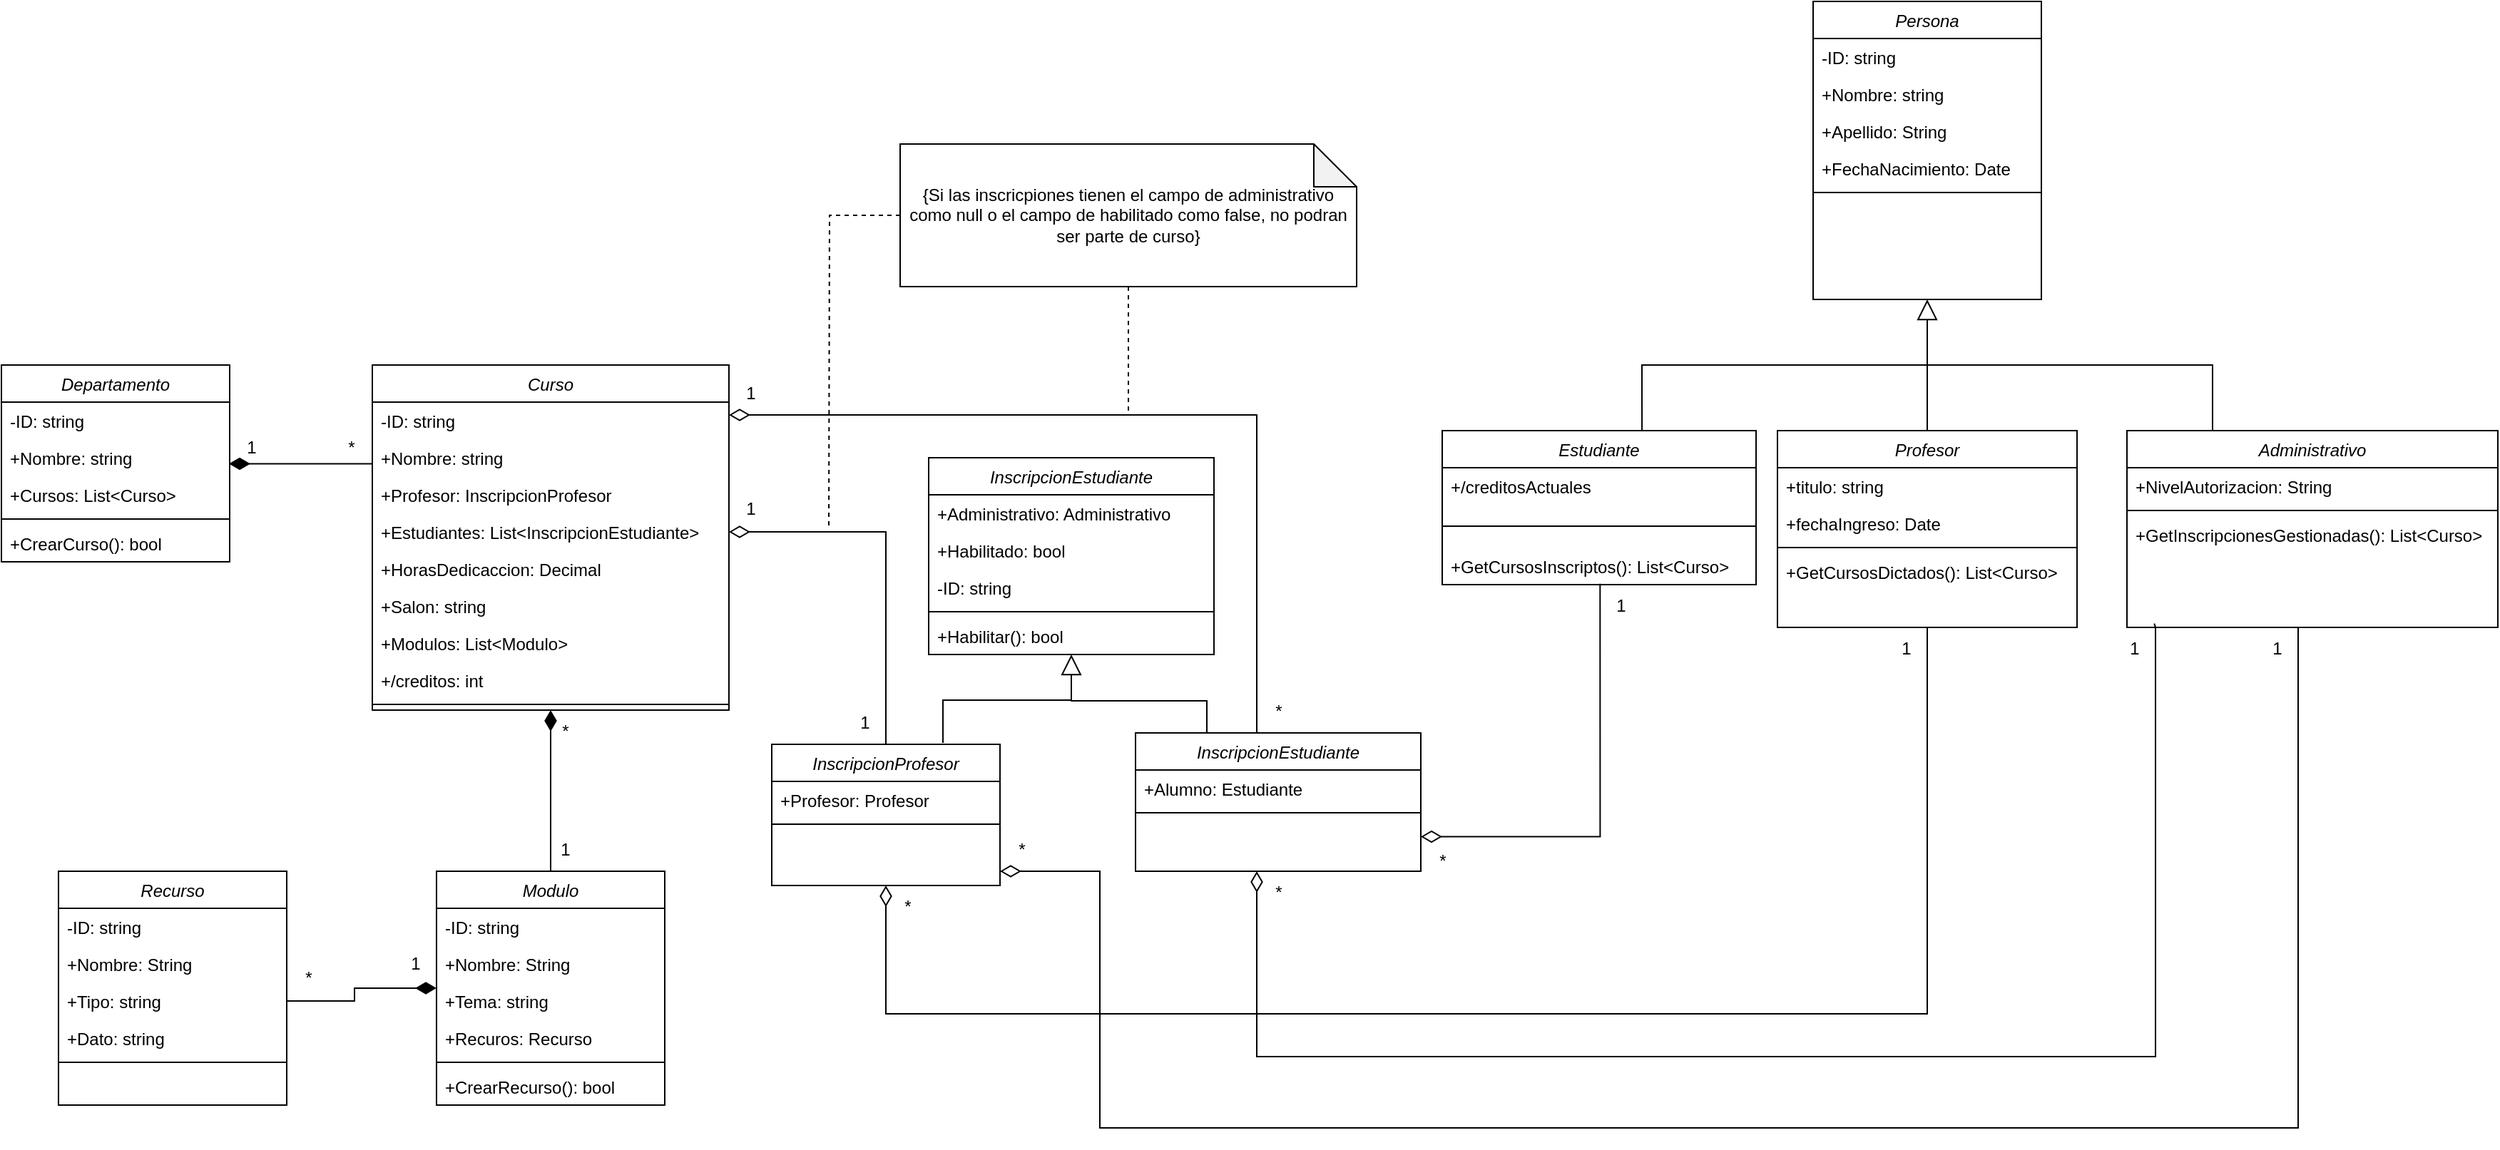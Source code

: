 <mxfile version="21.3.5" type="device">
  <diagram id="C5RBs43oDa-KdzZeNtuy" name="Page-1">
    <mxGraphModel dx="1257" dy="700" grid="1" gridSize="10" guides="1" tooltips="1" connect="1" arrows="1" fold="1" page="1" pageScale="1" pageWidth="827" pageHeight="1169" math="0" shadow="0">
      <root>
        <mxCell id="WIyWlLk6GJQsqaUBKTNV-0" />
        <mxCell id="WIyWlLk6GJQsqaUBKTNV-1" parent="WIyWlLk6GJQsqaUBKTNV-0" />
        <mxCell id="zkfFHV4jXpPFQw0GAbJ--0" value="Departamento" style="swimlane;fontStyle=2;align=center;verticalAlign=top;childLayout=stackLayout;horizontal=1;startSize=26;horizontalStack=0;resizeParent=1;resizeLast=0;collapsible=1;marginBottom=0;rounded=0;shadow=0;strokeWidth=1;" parent="WIyWlLk6GJQsqaUBKTNV-1" vertex="1">
          <mxGeometry x="670" y="585" width="160" height="138" as="geometry">
            <mxRectangle x="230" y="140" width="160" height="26" as="alternateBounds" />
          </mxGeometry>
        </mxCell>
        <mxCell id="ZTp6aibmvAJXh9afjfId-134" value="-ID: string" style="text;align=left;verticalAlign=top;spacingLeft=4;spacingRight=4;overflow=hidden;rotatable=0;points=[[0,0.5],[1,0.5]];portConstraint=eastwest;" vertex="1" parent="zkfFHV4jXpPFQw0GAbJ--0">
          <mxGeometry y="26" width="160" height="26" as="geometry" />
        </mxCell>
        <mxCell id="zkfFHV4jXpPFQw0GAbJ--1" value="+Nombre: string" style="text;align=left;verticalAlign=top;spacingLeft=4;spacingRight=4;overflow=hidden;rotatable=0;points=[[0,0.5],[1,0.5]];portConstraint=eastwest;" parent="zkfFHV4jXpPFQw0GAbJ--0" vertex="1">
          <mxGeometry y="52" width="160" height="26" as="geometry" />
        </mxCell>
        <mxCell id="ZTp6aibmvAJXh9afjfId-120" value="+Cursos: List&lt;Curso&gt;" style="text;align=left;verticalAlign=top;spacingLeft=4;spacingRight=4;overflow=hidden;rotatable=0;points=[[0,0.5],[1,0.5]];portConstraint=eastwest;" vertex="1" parent="zkfFHV4jXpPFQw0GAbJ--0">
          <mxGeometry y="78" width="160" height="26" as="geometry" />
        </mxCell>
        <mxCell id="zkfFHV4jXpPFQw0GAbJ--4" value="" style="line;html=1;strokeWidth=1;align=left;verticalAlign=middle;spacingTop=-1;spacingLeft=3;spacingRight=3;rotatable=0;labelPosition=right;points=[];portConstraint=eastwest;" parent="zkfFHV4jXpPFQw0GAbJ--0" vertex="1">
          <mxGeometry y="104" width="160" height="8" as="geometry" />
        </mxCell>
        <mxCell id="ZTp6aibmvAJXh9afjfId-176" value="+CrearCurso(): bool" style="text;align=left;verticalAlign=top;spacingLeft=4;spacingRight=4;overflow=hidden;rotatable=0;points=[[0,0.5],[1,0.5]];portConstraint=eastwest;" vertex="1" parent="zkfFHV4jXpPFQw0GAbJ--0">
          <mxGeometry y="112" width="160" height="26" as="geometry" />
        </mxCell>
        <mxCell id="ZTp6aibmvAJXh9afjfId-42" style="edgeStyle=orthogonalEdgeStyle;rounded=0;orthogonalLoop=1;jettySize=auto;html=1;entryX=0.997;entryY=0.663;entryDx=0;entryDy=0;entryPerimeter=0;endArrow=diamondThin;endFill=1;endSize=12;" edge="1" parent="WIyWlLk6GJQsqaUBKTNV-1" source="ZTp6aibmvAJXh9afjfId-0">
          <mxGeometry relative="1" as="geometry">
            <mxPoint x="829.52" y="654.238" as="targetPoint" />
            <Array as="points">
              <mxPoint x="940" y="654" />
              <mxPoint x="940" y="654" />
            </Array>
          </mxGeometry>
        </mxCell>
        <mxCell id="ZTp6aibmvAJXh9afjfId-0" value="Curso" style="swimlane;fontStyle=2;align=center;verticalAlign=top;childLayout=stackLayout;horizontal=1;startSize=26;horizontalStack=0;resizeParent=1;resizeLast=0;collapsible=1;marginBottom=0;rounded=0;shadow=0;strokeWidth=1;" vertex="1" parent="WIyWlLk6GJQsqaUBKTNV-1">
          <mxGeometry x="930" y="585" width="250" height="242" as="geometry">
            <mxRectangle x="230" y="140" width="160" height="26" as="alternateBounds" />
          </mxGeometry>
        </mxCell>
        <mxCell id="ZTp6aibmvAJXh9afjfId-1" value="-ID: string" style="text;align=left;verticalAlign=top;spacingLeft=4;spacingRight=4;overflow=hidden;rotatable=0;points=[[0,0.5],[1,0.5]];portConstraint=eastwest;" vertex="1" parent="ZTp6aibmvAJXh9afjfId-0">
          <mxGeometry y="26" width="250" height="26" as="geometry" />
        </mxCell>
        <mxCell id="ZTp6aibmvAJXh9afjfId-121" value="+Nombre: string" style="text;align=left;verticalAlign=top;spacingLeft=4;spacingRight=4;overflow=hidden;rotatable=0;points=[[0,0.5],[1,0.5]];portConstraint=eastwest;" vertex="1" parent="ZTp6aibmvAJXh9afjfId-0">
          <mxGeometry y="52" width="250" height="26" as="geometry" />
        </mxCell>
        <mxCell id="ZTp6aibmvAJXh9afjfId-2" value="+Profesor: InscripcionProfesor" style="text;align=left;verticalAlign=top;spacingLeft=4;spacingRight=4;overflow=hidden;rotatable=0;points=[[0,0.5],[1,0.5]];portConstraint=eastwest;rounded=0;shadow=0;html=0;" vertex="1" parent="ZTp6aibmvAJXh9afjfId-0">
          <mxGeometry y="78" width="250" height="26" as="geometry" />
        </mxCell>
        <mxCell id="ZTp6aibmvAJXh9afjfId-3" value="+Estudiantes: List&lt;InscripcionEstudiante&gt;" style="text;align=left;verticalAlign=top;spacingLeft=4;spacingRight=4;overflow=hidden;rotatable=0;points=[[0,0.5],[1,0.5]];portConstraint=eastwest;rounded=0;shadow=0;html=0;" vertex="1" parent="ZTp6aibmvAJXh9afjfId-0">
          <mxGeometry y="104" width="250" height="26" as="geometry" />
        </mxCell>
        <mxCell id="ZTp6aibmvAJXh9afjfId-130" value="+HorasDedicaccion: Decimal" style="text;align=left;verticalAlign=top;spacingLeft=4;spacingRight=4;overflow=hidden;rotatable=0;points=[[0,0.5],[1,0.5]];portConstraint=eastwest;rounded=0;shadow=0;html=0;" vertex="1" parent="ZTp6aibmvAJXh9afjfId-0">
          <mxGeometry y="130" width="250" height="26" as="geometry" />
        </mxCell>
        <mxCell id="ZTp6aibmvAJXh9afjfId-132" value="+Salon: string" style="text;align=left;verticalAlign=top;spacingLeft=4;spacingRight=4;overflow=hidden;rotatable=0;points=[[0,0.5],[1,0.5]];portConstraint=eastwest;rounded=0;shadow=0;html=0;" vertex="1" parent="ZTp6aibmvAJXh9afjfId-0">
          <mxGeometry y="156" width="250" height="26" as="geometry" />
        </mxCell>
        <mxCell id="ZTp6aibmvAJXh9afjfId-159" value="+Modulos: List&lt;Modulo&gt;" style="text;align=left;verticalAlign=top;spacingLeft=4;spacingRight=4;overflow=hidden;rotatable=0;points=[[0,0.5],[1,0.5]];portConstraint=eastwest;rounded=0;shadow=0;html=0;" vertex="1" parent="ZTp6aibmvAJXh9afjfId-0">
          <mxGeometry y="182" width="250" height="26" as="geometry" />
        </mxCell>
        <mxCell id="ZTp6aibmvAJXh9afjfId-131" value="+/creditos: int" style="text;align=left;verticalAlign=top;spacingLeft=4;spacingRight=4;overflow=hidden;rotatable=0;points=[[0,0.5],[1,0.5]];portConstraint=eastwest;rounded=0;shadow=0;html=0;" vertex="1" parent="ZTp6aibmvAJXh9afjfId-0">
          <mxGeometry y="208" width="250" height="26" as="geometry" />
        </mxCell>
        <mxCell id="ZTp6aibmvAJXh9afjfId-4" value="" style="line;html=1;strokeWidth=1;align=left;verticalAlign=middle;spacingTop=-1;spacingLeft=3;spacingRight=3;rotatable=0;labelPosition=right;points=[];portConstraint=eastwest;" vertex="1" parent="ZTp6aibmvAJXh9afjfId-0">
          <mxGeometry y="234" width="250" height="8" as="geometry" />
        </mxCell>
        <mxCell id="ZTp6aibmvAJXh9afjfId-7" value="Persona" style="swimlane;fontStyle=2;align=center;verticalAlign=top;childLayout=stackLayout;horizontal=1;startSize=26;horizontalStack=0;resizeParent=1;resizeLast=0;collapsible=1;marginBottom=0;rounded=0;shadow=0;strokeWidth=1;" vertex="1" parent="WIyWlLk6GJQsqaUBKTNV-1">
          <mxGeometry x="1940" y="330" width="160" height="209" as="geometry">
            <mxRectangle x="230" y="140" width="160" height="26" as="alternateBounds" />
          </mxGeometry>
        </mxCell>
        <mxCell id="ZTp6aibmvAJXh9afjfId-8" value="-ID: string" style="text;align=left;verticalAlign=top;spacingLeft=4;spacingRight=4;overflow=hidden;rotatable=0;points=[[0,0.5],[1,0.5]];portConstraint=eastwest;" vertex="1" parent="ZTp6aibmvAJXh9afjfId-7">
          <mxGeometry y="26" width="160" height="26" as="geometry" />
        </mxCell>
        <mxCell id="ZTp6aibmvAJXh9afjfId-9" value="+Nombre: string" style="text;align=left;verticalAlign=top;spacingLeft=4;spacingRight=4;overflow=hidden;rotatable=0;points=[[0,0.5],[1,0.5]];portConstraint=eastwest;rounded=0;shadow=0;html=0;" vertex="1" parent="ZTp6aibmvAJXh9afjfId-7">
          <mxGeometry y="52" width="160" height="26" as="geometry" />
        </mxCell>
        <mxCell id="ZTp6aibmvAJXh9afjfId-10" value="+Apellido: String" style="text;align=left;verticalAlign=top;spacingLeft=4;spacingRight=4;overflow=hidden;rotatable=0;points=[[0,0.5],[1,0.5]];portConstraint=eastwest;rounded=0;shadow=0;html=0;" vertex="1" parent="ZTp6aibmvAJXh9afjfId-7">
          <mxGeometry y="78" width="160" height="26" as="geometry" />
        </mxCell>
        <mxCell id="ZTp6aibmvAJXh9afjfId-133" value="+FechaNacimiento: Date" style="text;align=left;verticalAlign=top;spacingLeft=4;spacingRight=4;overflow=hidden;rotatable=0;points=[[0,0.5],[1,0.5]];portConstraint=eastwest;rounded=0;shadow=0;html=0;" vertex="1" parent="ZTp6aibmvAJXh9afjfId-7">
          <mxGeometry y="104" width="160" height="26" as="geometry" />
        </mxCell>
        <mxCell id="ZTp6aibmvAJXh9afjfId-11" value="" style="line;html=1;strokeWidth=1;align=left;verticalAlign=middle;spacingTop=-1;spacingLeft=3;spacingRight=3;rotatable=0;labelPosition=right;points=[];portConstraint=eastwest;" vertex="1" parent="ZTp6aibmvAJXh9afjfId-7">
          <mxGeometry y="130" width="160" height="8" as="geometry" />
        </mxCell>
        <mxCell id="ZTp6aibmvAJXh9afjfId-37" style="edgeStyle=orthogonalEdgeStyle;rounded=0;orthogonalLoop=1;jettySize=auto;html=1;entryX=0.5;entryY=1;entryDx=0;entryDy=0;endArrow=block;endFill=0;endSize=12;" edge="1" parent="WIyWlLk6GJQsqaUBKTNV-1" target="ZTp6aibmvAJXh9afjfId-7">
          <mxGeometry relative="1" as="geometry">
            <mxPoint x="1820.029" y="635" as="sourcePoint" />
            <mxPoint x="2020" y="543.988" as="targetPoint" />
            <Array as="points">
              <mxPoint x="1820" y="585" />
              <mxPoint x="2020" y="585" />
            </Array>
          </mxGeometry>
        </mxCell>
        <mxCell id="ZTp6aibmvAJXh9afjfId-89" style="edgeStyle=orthogonalEdgeStyle;rounded=0;orthogonalLoop=1;jettySize=auto;html=1;endArrow=diamondThin;endFill=0;endSize=12;entryX=1;entryY=0.75;entryDx=0;entryDy=0;exitX=0.503;exitY=0.976;exitDx=0;exitDy=0;exitPerimeter=0;" edge="1" parent="WIyWlLk6GJQsqaUBKTNV-1" source="ZTp6aibmvAJXh9afjfId-137" target="ZTp6aibmvAJXh9afjfId-81">
          <mxGeometry relative="1" as="geometry">
            <mxPoint x="1380" y="850" as="targetPoint" />
          </mxGeometry>
        </mxCell>
        <mxCell id="ZTp6aibmvAJXh9afjfId-13" value="Estudiante" style="swimlane;fontStyle=2;align=center;verticalAlign=top;childLayout=stackLayout;horizontal=1;startSize=26;horizontalStack=0;resizeParent=1;resizeLast=0;collapsible=1;marginBottom=0;rounded=0;shadow=0;strokeWidth=1;" vertex="1" parent="WIyWlLk6GJQsqaUBKTNV-1">
          <mxGeometry x="1680" y="631" width="220" height="108" as="geometry">
            <mxRectangle x="230" y="140" width="160" height="26" as="alternateBounds" />
          </mxGeometry>
        </mxCell>
        <mxCell id="ZTp6aibmvAJXh9afjfId-14" value="+/creditosActuales" style="text;align=left;verticalAlign=top;spacingLeft=4;spacingRight=4;overflow=hidden;rotatable=0;points=[[0,0.5],[1,0.5]];portConstraint=eastwest;" vertex="1" parent="ZTp6aibmvAJXh9afjfId-13">
          <mxGeometry y="26" width="220" height="26" as="geometry" />
        </mxCell>
        <mxCell id="ZTp6aibmvAJXh9afjfId-17" value="" style="line;html=1;strokeWidth=1;align=left;verticalAlign=middle;spacingTop=-1;spacingLeft=3;spacingRight=3;rotatable=0;labelPosition=right;points=[];portConstraint=eastwest;" vertex="1" parent="ZTp6aibmvAJXh9afjfId-13">
          <mxGeometry y="52" width="220" height="30" as="geometry" />
        </mxCell>
        <mxCell id="ZTp6aibmvAJXh9afjfId-137" value="+GetCursosInscriptos(): List&lt;Curso&gt;" style="text;align=left;verticalAlign=top;spacingLeft=4;spacingRight=4;overflow=hidden;rotatable=0;points=[[0,0.5],[1,0.5]];portConstraint=eastwest;" vertex="1" parent="ZTp6aibmvAJXh9afjfId-13">
          <mxGeometry y="82" width="220" height="26" as="geometry" />
        </mxCell>
        <mxCell id="ZTp6aibmvAJXh9afjfId-38" style="edgeStyle=orthogonalEdgeStyle;rounded=0;orthogonalLoop=1;jettySize=auto;html=1;endArrow=none;endFill=0;" edge="1" parent="WIyWlLk6GJQsqaUBKTNV-1" source="ZTp6aibmvAJXh9afjfId-19">
          <mxGeometry relative="1" as="geometry">
            <mxPoint x="2020" y="581" as="targetPoint" />
          </mxGeometry>
        </mxCell>
        <mxCell id="ZTp6aibmvAJXh9afjfId-19" value="Profesor" style="swimlane;fontStyle=2;align=center;verticalAlign=top;childLayout=stackLayout;horizontal=1;startSize=26;horizontalStack=0;resizeParent=1;resizeLast=0;collapsible=1;marginBottom=0;rounded=0;shadow=0;strokeWidth=1;" vertex="1" parent="WIyWlLk6GJQsqaUBKTNV-1">
          <mxGeometry x="1915" y="631" width="210" height="138" as="geometry">
            <mxRectangle x="230" y="140" width="160" height="26" as="alternateBounds" />
          </mxGeometry>
        </mxCell>
        <mxCell id="ZTp6aibmvAJXh9afjfId-22" value="+titulo: string" style="text;align=left;verticalAlign=top;spacingLeft=4;spacingRight=4;overflow=hidden;rotatable=0;points=[[0,0.5],[1,0.5]];portConstraint=eastwest;rounded=0;shadow=0;html=0;" vertex="1" parent="ZTp6aibmvAJXh9afjfId-19">
          <mxGeometry y="26" width="210" height="26" as="geometry" />
        </mxCell>
        <mxCell id="ZTp6aibmvAJXh9afjfId-136" value="+fechaIngreso: Date" style="text;align=left;verticalAlign=top;spacingLeft=4;spacingRight=4;overflow=hidden;rotatable=0;points=[[0,0.5],[1,0.5]];portConstraint=eastwest;rounded=0;shadow=0;html=0;" vertex="1" parent="ZTp6aibmvAJXh9afjfId-19">
          <mxGeometry y="52" width="210" height="26" as="geometry" />
        </mxCell>
        <mxCell id="ZTp6aibmvAJXh9afjfId-23" value="" style="line;html=1;strokeWidth=1;align=left;verticalAlign=middle;spacingTop=-1;spacingLeft=3;spacingRight=3;rotatable=0;labelPosition=right;points=[];portConstraint=eastwest;" vertex="1" parent="ZTp6aibmvAJXh9afjfId-19">
          <mxGeometry y="78" width="210" height="8" as="geometry" />
        </mxCell>
        <mxCell id="ZTp6aibmvAJXh9afjfId-161" value="+GetCursosDictados(): List&lt;Curso&gt;" style="text;align=left;verticalAlign=top;spacingLeft=4;spacingRight=4;overflow=hidden;rotatable=0;points=[[0,0.5],[1,0.5]];portConstraint=eastwest;" vertex="1" parent="ZTp6aibmvAJXh9afjfId-19">
          <mxGeometry y="86" width="210" height="26" as="geometry" />
        </mxCell>
        <mxCell id="ZTp6aibmvAJXh9afjfId-51" style="edgeStyle=orthogonalEdgeStyle;rounded=0;orthogonalLoop=1;jettySize=auto;html=1;endArrow=diamondThin;endFill=1;endSize=12;entryX=0.5;entryY=1;entryDx=0;entryDy=0;" edge="1" parent="WIyWlLk6GJQsqaUBKTNV-1" source="ZTp6aibmvAJXh9afjfId-25" target="ZTp6aibmvAJXh9afjfId-0">
          <mxGeometry relative="1" as="geometry">
            <mxPoint x="1050" y="730" as="targetPoint" />
            <Array as="points" />
          </mxGeometry>
        </mxCell>
        <mxCell id="ZTp6aibmvAJXh9afjfId-172" style="edgeStyle=orthogonalEdgeStyle;rounded=0;orthogonalLoop=1;jettySize=auto;html=1;entryX=1;entryY=0.5;entryDx=0;entryDy=0;endArrow=none;endFill=0;startArrow=diamondThin;startFill=1;startSize=12;" edge="1" parent="WIyWlLk6GJQsqaUBKTNV-1" source="ZTp6aibmvAJXh9afjfId-25" target="ZTp6aibmvAJXh9afjfId-167">
          <mxGeometry relative="1" as="geometry" />
        </mxCell>
        <mxCell id="ZTp6aibmvAJXh9afjfId-25" value="Modulo" style="swimlane;fontStyle=2;align=center;verticalAlign=top;childLayout=stackLayout;horizontal=1;startSize=26;horizontalStack=0;resizeParent=1;resizeLast=0;collapsible=1;marginBottom=0;rounded=0;shadow=0;strokeWidth=1;" vertex="1" parent="WIyWlLk6GJQsqaUBKTNV-1">
          <mxGeometry x="975" y="940" width="160" height="164" as="geometry">
            <mxRectangle x="230" y="140" width="160" height="26" as="alternateBounds" />
          </mxGeometry>
        </mxCell>
        <mxCell id="ZTp6aibmvAJXh9afjfId-26" value="-ID: string" style="text;align=left;verticalAlign=top;spacingLeft=4;spacingRight=4;overflow=hidden;rotatable=0;points=[[0,0.5],[1,0.5]];portConstraint=eastwest;" vertex="1" parent="ZTp6aibmvAJXh9afjfId-25">
          <mxGeometry y="26" width="160" height="26" as="geometry" />
        </mxCell>
        <mxCell id="ZTp6aibmvAJXh9afjfId-27" value="+Nombre: String" style="text;align=left;verticalAlign=top;spacingLeft=4;spacingRight=4;overflow=hidden;rotatable=0;points=[[0,0.5],[1,0.5]];portConstraint=eastwest;rounded=0;shadow=0;html=0;" vertex="1" parent="ZTp6aibmvAJXh9afjfId-25">
          <mxGeometry y="52" width="160" height="26" as="geometry" />
        </mxCell>
        <mxCell id="ZTp6aibmvAJXh9afjfId-160" value="+Tema: string " style="text;align=left;verticalAlign=top;spacingLeft=4;spacingRight=4;overflow=hidden;rotatable=0;points=[[0,0.5],[1,0.5]];portConstraint=eastwest;rounded=0;shadow=0;html=0;" vertex="1" parent="ZTp6aibmvAJXh9afjfId-25">
          <mxGeometry y="78" width="160" height="26" as="geometry" />
        </mxCell>
        <mxCell id="ZTp6aibmvAJXh9afjfId-28" value="+Recuros: Recurso" style="text;align=left;verticalAlign=top;spacingLeft=4;spacingRight=4;overflow=hidden;rotatable=0;points=[[0,0.5],[1,0.5]];portConstraint=eastwest;rounded=0;shadow=0;html=0;" vertex="1" parent="ZTp6aibmvAJXh9afjfId-25">
          <mxGeometry y="104" width="160" height="26" as="geometry" />
        </mxCell>
        <mxCell id="ZTp6aibmvAJXh9afjfId-29" value="" style="line;html=1;strokeWidth=1;align=left;verticalAlign=middle;spacingTop=-1;spacingLeft=3;spacingRight=3;rotatable=0;labelPosition=right;points=[];portConstraint=eastwest;" vertex="1" parent="ZTp6aibmvAJXh9afjfId-25">
          <mxGeometry y="130" width="160" height="8" as="geometry" />
        </mxCell>
        <mxCell id="ZTp6aibmvAJXh9afjfId-163" value="+CrearRecurso(): bool" style="text;align=left;verticalAlign=top;spacingLeft=4;spacingRight=4;overflow=hidden;rotatable=0;points=[[0,0.5],[1,0.5]];portConstraint=eastwest;" vertex="1" parent="ZTp6aibmvAJXh9afjfId-25">
          <mxGeometry y="138" width="160" height="26" as="geometry" />
        </mxCell>
        <mxCell id="ZTp6aibmvAJXh9afjfId-39" style="edgeStyle=orthogonalEdgeStyle;rounded=0;orthogonalLoop=1;jettySize=auto;html=1;endArrow=none;endFill=0;" edge="1" parent="WIyWlLk6GJQsqaUBKTNV-1">
          <mxGeometry relative="1" as="geometry">
            <mxPoint x="2020" y="585" as="targetPoint" />
            <mxPoint x="2240" y="635" as="sourcePoint" />
            <Array as="points">
              <mxPoint x="2220" y="635" />
              <mxPoint x="2220" y="585" />
            </Array>
          </mxGeometry>
        </mxCell>
        <mxCell id="ZTp6aibmvAJXh9afjfId-111" style="edgeStyle=orthogonalEdgeStyle;rounded=0;orthogonalLoop=1;jettySize=auto;html=1;endArrow=diamondThin;endFill=0;endSize=12;" edge="1" parent="WIyWlLk6GJQsqaUBKTNV-1" source="ZTp6aibmvAJXh9afjfId-31">
          <mxGeometry relative="1" as="geometry">
            <mxPoint x="1370" y="940" as="targetPoint" />
            <Array as="points">
              <mxPoint x="2280" y="1120" />
              <mxPoint x="1440" y="1120" />
              <mxPoint x="1440" y="940" />
            </Array>
          </mxGeometry>
        </mxCell>
        <mxCell id="ZTp6aibmvAJXh9afjfId-31" value="Administrativo" style="swimlane;fontStyle=2;align=center;verticalAlign=top;childLayout=stackLayout;horizontal=1;startSize=26;horizontalStack=0;resizeParent=1;resizeLast=0;collapsible=1;marginBottom=0;rounded=0;shadow=0;strokeWidth=1;" vertex="1" parent="WIyWlLk6GJQsqaUBKTNV-1">
          <mxGeometry x="2160" y="631" width="260" height="138" as="geometry">
            <mxRectangle x="230" y="140" width="160" height="26" as="alternateBounds" />
          </mxGeometry>
        </mxCell>
        <mxCell id="ZTp6aibmvAJXh9afjfId-32" value="+NivelAutorizacion: String" style="text;align=left;verticalAlign=top;spacingLeft=4;spacingRight=4;overflow=hidden;rotatable=0;points=[[0,0.5],[1,0.5]];portConstraint=eastwest;" vertex="1" parent="ZTp6aibmvAJXh9afjfId-31">
          <mxGeometry y="26" width="260" height="26" as="geometry" />
        </mxCell>
        <mxCell id="ZTp6aibmvAJXh9afjfId-35" value="" style="line;html=1;strokeWidth=1;align=left;verticalAlign=middle;spacingTop=-1;spacingLeft=3;spacingRight=3;rotatable=0;labelPosition=right;points=[];portConstraint=eastwest;" vertex="1" parent="ZTp6aibmvAJXh9afjfId-31">
          <mxGeometry y="52" width="260" height="8" as="geometry" />
        </mxCell>
        <mxCell id="ZTp6aibmvAJXh9afjfId-162" value="+GetInscripcionesGestionadas(): List&lt;Curso&gt;" style="text;align=left;verticalAlign=top;spacingLeft=4;spacingRight=4;overflow=hidden;rotatable=0;points=[[0,0.5],[1,0.5]];portConstraint=eastwest;" vertex="1" parent="ZTp6aibmvAJXh9afjfId-31">
          <mxGeometry y="60" width="260" height="50" as="geometry" />
        </mxCell>
        <mxCell id="ZTp6aibmvAJXh9afjfId-43" value="*" style="text;html=1;align=center;verticalAlign=middle;resizable=0;points=[];autosize=1;strokeColor=none;fillColor=none;" vertex="1" parent="WIyWlLk6GJQsqaUBKTNV-1">
          <mxGeometry x="900" y="628" width="30" height="30" as="geometry" />
        </mxCell>
        <mxCell id="ZTp6aibmvAJXh9afjfId-44" value="1" style="text;html=1;align=center;verticalAlign=middle;resizable=0;points=[];autosize=1;strokeColor=none;fillColor=none;" vertex="1" parent="WIyWlLk6GJQsqaUBKTNV-1">
          <mxGeometry x="830" y="628" width="30" height="30" as="geometry" />
        </mxCell>
        <mxCell id="ZTp6aibmvAJXh9afjfId-61" style="edgeStyle=orthogonalEdgeStyle;rounded=0;orthogonalLoop=1;jettySize=auto;html=1;entryX=1;entryY=0.5;entryDx=0;entryDy=0;endArrow=diamondThin;endFill=0;endSize=12;exitX=0.5;exitY=0;exitDx=0;exitDy=0;" edge="1" parent="WIyWlLk6GJQsqaUBKTNV-1" source="ZTp6aibmvAJXh9afjfId-75" target="ZTp6aibmvAJXh9afjfId-3">
          <mxGeometry relative="1" as="geometry">
            <mxPoint x="1330" y="654" as="sourcePoint" />
          </mxGeometry>
        </mxCell>
        <mxCell id="ZTp6aibmvAJXh9afjfId-67" value="1" style="text;html=1;align=center;verticalAlign=middle;resizable=0;points=[];autosize=1;strokeColor=none;fillColor=none;" vertex="1" parent="WIyWlLk6GJQsqaUBKTNV-1">
          <mxGeometry x="1180" y="671" width="30" height="30" as="geometry" />
        </mxCell>
        <mxCell id="ZTp6aibmvAJXh9afjfId-68" value="1" style="text;html=1;align=center;verticalAlign=middle;resizable=0;points=[];autosize=1;strokeColor=none;fillColor=none;" vertex="1" parent="WIyWlLk6GJQsqaUBKTNV-1">
          <mxGeometry x="1260" y="821" width="30" height="30" as="geometry" />
        </mxCell>
        <mxCell id="ZTp6aibmvAJXh9afjfId-72" value="*" style="text;html=1;align=center;verticalAlign=middle;resizable=0;points=[];autosize=1;strokeColor=none;fillColor=none;" vertex="1" parent="WIyWlLk6GJQsqaUBKTNV-1">
          <mxGeometry x="1050" y="827" width="30" height="30" as="geometry" />
        </mxCell>
        <mxCell id="ZTp6aibmvAJXh9afjfId-74" value="1" style="text;html=1;align=center;verticalAlign=middle;resizable=0;points=[];autosize=1;strokeColor=none;fillColor=none;" vertex="1" parent="WIyWlLk6GJQsqaUBKTNV-1">
          <mxGeometry x="1050" y="910" width="30" height="30" as="geometry" />
        </mxCell>
        <mxCell id="ZTp6aibmvAJXh9afjfId-158" style="edgeStyle=orthogonalEdgeStyle;rounded=0;orthogonalLoop=1;jettySize=auto;html=1;endArrow=none;endFill=0;" edge="1" parent="WIyWlLk6GJQsqaUBKTNV-1">
          <mxGeometry relative="1" as="geometry">
            <mxPoint x="1420" y="820" as="targetPoint" />
            <mxPoint x="1330" y="850" as="sourcePoint" />
            <Array as="points">
              <mxPoint x="1330" y="820" />
            </Array>
          </mxGeometry>
        </mxCell>
        <mxCell id="ZTp6aibmvAJXh9afjfId-75" value="InscripcionProfesor" style="swimlane;fontStyle=2;align=center;verticalAlign=top;childLayout=stackLayout;horizontal=1;startSize=26;horizontalStack=0;resizeParent=1;resizeLast=0;collapsible=1;marginBottom=0;rounded=0;shadow=0;strokeWidth=1;" vertex="1" parent="WIyWlLk6GJQsqaUBKTNV-1">
          <mxGeometry x="1210" y="851" width="160" height="99" as="geometry">
            <mxRectangle x="230" y="140" width="160" height="26" as="alternateBounds" />
          </mxGeometry>
        </mxCell>
        <mxCell id="ZTp6aibmvAJXh9afjfId-83" value="+Profesor: Profesor" style="text;align=left;verticalAlign=top;spacingLeft=4;spacingRight=4;overflow=hidden;rotatable=0;points=[[0,0.5],[1,0.5]];portConstraint=eastwest;rounded=0;shadow=0;html=0;" vertex="1" parent="ZTp6aibmvAJXh9afjfId-75">
          <mxGeometry y="26" width="160" height="26" as="geometry" />
        </mxCell>
        <mxCell id="ZTp6aibmvAJXh9afjfId-79" value="" style="line;html=1;strokeWidth=1;align=left;verticalAlign=middle;spacingTop=-1;spacingLeft=3;spacingRight=3;rotatable=0;labelPosition=right;points=[];portConstraint=eastwest;" vertex="1" parent="ZTp6aibmvAJXh9afjfId-75">
          <mxGeometry y="52" width="160" height="8" as="geometry" />
        </mxCell>
        <mxCell id="ZTp6aibmvAJXh9afjfId-105" style="edgeStyle=orthogonalEdgeStyle;rounded=0;orthogonalLoop=1;jettySize=auto;html=1;endArrow=diamondThin;endFill=0;endSize=12;" edge="1" parent="WIyWlLk6GJQsqaUBKTNV-1" source="ZTp6aibmvAJXh9afjfId-81" target="ZTp6aibmvAJXh9afjfId-1">
          <mxGeometry relative="1" as="geometry">
            <mxPoint x="1190" y="610" as="targetPoint" />
            <Array as="points">
              <mxPoint x="1550" y="620" />
            </Array>
          </mxGeometry>
        </mxCell>
        <mxCell id="ZTp6aibmvAJXh9afjfId-109" style="edgeStyle=orthogonalEdgeStyle;rounded=0;orthogonalLoop=1;jettySize=auto;html=1;entryX=0.971;entryY=-0.089;entryDx=0;entryDy=0;entryPerimeter=0;endArrow=none;endFill=0;startArrow=diamondThin;startFill=0;startSize=12;" edge="1" parent="WIyWlLk6GJQsqaUBKTNV-1" source="ZTp6aibmvAJXh9afjfId-81" target="ZTp6aibmvAJXh9afjfId-113">
          <mxGeometry relative="1" as="geometry">
            <Array as="points">
              <mxPoint x="1550" y="1070" />
              <mxPoint x="2180" y="1070" />
              <mxPoint x="2180" y="769" />
            </Array>
          </mxGeometry>
        </mxCell>
        <mxCell id="ZTp6aibmvAJXh9afjfId-81" value="InscripcionEstudiante" style="swimlane;fontStyle=2;align=center;verticalAlign=top;childLayout=stackLayout;horizontal=1;startSize=26;horizontalStack=0;resizeParent=1;resizeLast=0;collapsible=1;marginBottom=0;rounded=0;shadow=0;strokeWidth=1;" vertex="1" parent="WIyWlLk6GJQsqaUBKTNV-1">
          <mxGeometry x="1465" y="843" width="200" height="97" as="geometry">
            <mxRectangle x="230" y="140" width="160" height="26" as="alternateBounds" />
          </mxGeometry>
        </mxCell>
        <mxCell id="ZTp6aibmvAJXh9afjfId-145" value="+Alumno: Estudiante" style="text;align=left;verticalAlign=top;spacingLeft=4;spacingRight=4;overflow=hidden;rotatable=0;points=[[0,0.5],[1,0.5]];portConstraint=eastwest;rounded=0;shadow=0;html=0;" vertex="1" parent="ZTp6aibmvAJXh9afjfId-81">
          <mxGeometry y="26" width="200" height="26" as="geometry" />
        </mxCell>
        <mxCell id="ZTp6aibmvAJXh9afjfId-85" value="" style="line;html=1;strokeWidth=1;align=left;verticalAlign=middle;spacingTop=-1;spacingLeft=3;spacingRight=3;rotatable=0;labelPosition=right;points=[];portConstraint=eastwest;" vertex="1" parent="ZTp6aibmvAJXh9afjfId-81">
          <mxGeometry y="52" width="200" height="8" as="geometry" />
        </mxCell>
        <mxCell id="ZTp6aibmvAJXh9afjfId-91" value="*" style="text;html=1;align=center;verticalAlign=middle;resizable=0;points=[];autosize=1;strokeColor=none;fillColor=none;" vertex="1" parent="WIyWlLk6GJQsqaUBKTNV-1">
          <mxGeometry x="1290" y="950" width="30" height="30" as="geometry" />
        </mxCell>
        <mxCell id="ZTp6aibmvAJXh9afjfId-93" value="1" style="text;html=1;align=center;verticalAlign=middle;resizable=0;points=[];autosize=1;strokeColor=none;fillColor=none;" vertex="1" parent="WIyWlLk6GJQsqaUBKTNV-1">
          <mxGeometry x="1990" y="769" width="30" height="30" as="geometry" />
        </mxCell>
        <mxCell id="ZTp6aibmvAJXh9afjfId-94" value="1" style="text;html=1;align=center;verticalAlign=middle;resizable=0;points=[];autosize=1;strokeColor=none;fillColor=none;" vertex="1" parent="WIyWlLk6GJQsqaUBKTNV-1">
          <mxGeometry x="1790" y="739" width="30" height="30" as="geometry" />
        </mxCell>
        <mxCell id="ZTp6aibmvAJXh9afjfId-95" value="*" style="text;html=1;align=center;verticalAlign=middle;resizable=0;points=[];autosize=1;strokeColor=none;fillColor=none;" vertex="1" parent="WIyWlLk6GJQsqaUBKTNV-1">
          <mxGeometry x="1665" y="918" width="30" height="30" as="geometry" />
        </mxCell>
        <mxCell id="ZTp6aibmvAJXh9afjfId-107" value="1" style="text;html=1;align=center;verticalAlign=middle;resizable=0;points=[];autosize=1;strokeColor=none;fillColor=none;" vertex="1" parent="WIyWlLk6GJQsqaUBKTNV-1">
          <mxGeometry x="1180" y="590" width="30" height="30" as="geometry" />
        </mxCell>
        <mxCell id="ZTp6aibmvAJXh9afjfId-108" value="*" style="text;html=1;align=center;verticalAlign=middle;resizable=0;points=[];autosize=1;strokeColor=none;fillColor=none;" vertex="1" parent="WIyWlLk6GJQsqaUBKTNV-1">
          <mxGeometry x="1550" y="813" width="30" height="30" as="geometry" />
        </mxCell>
        <mxCell id="ZTp6aibmvAJXh9afjfId-113" value="1" style="text;html=1;align=center;verticalAlign=middle;resizable=0;points=[];autosize=1;strokeColor=none;fillColor=none;" vertex="1" parent="WIyWlLk6GJQsqaUBKTNV-1">
          <mxGeometry x="2150" y="769" width="30" height="30" as="geometry" />
        </mxCell>
        <mxCell id="ZTp6aibmvAJXh9afjfId-114" value="1" style="text;html=1;align=center;verticalAlign=middle;resizable=0;points=[];autosize=1;strokeColor=none;fillColor=none;" vertex="1" parent="WIyWlLk6GJQsqaUBKTNV-1">
          <mxGeometry x="2250" y="769" width="30" height="30" as="geometry" />
        </mxCell>
        <mxCell id="ZTp6aibmvAJXh9afjfId-116" value="*" style="text;html=1;align=center;verticalAlign=middle;resizable=0;points=[];autosize=1;strokeColor=none;fillColor=none;" vertex="1" parent="WIyWlLk6GJQsqaUBKTNV-1">
          <mxGeometry x="1370" y="910" width="30" height="30" as="geometry" />
        </mxCell>
        <mxCell id="ZTp6aibmvAJXh9afjfId-118" style="edgeStyle=orthogonalEdgeStyle;rounded=0;orthogonalLoop=1;jettySize=auto;html=1;endArrow=none;endFill=0;dashed=1;" edge="1" parent="WIyWlLk6GJQsqaUBKTNV-1" source="ZTp6aibmvAJXh9afjfId-117">
          <mxGeometry relative="1" as="geometry">
            <mxPoint x="1250" y="700" as="targetPoint" />
          </mxGeometry>
        </mxCell>
        <mxCell id="ZTp6aibmvAJXh9afjfId-119" style="edgeStyle=orthogonalEdgeStyle;rounded=0;orthogonalLoop=1;jettySize=auto;html=1;endArrow=none;endFill=0;dashed=1;" edge="1" parent="WIyWlLk6GJQsqaUBKTNV-1" source="ZTp6aibmvAJXh9afjfId-117">
          <mxGeometry relative="1" as="geometry">
            <mxPoint x="1460" y="620" as="targetPoint" />
          </mxGeometry>
        </mxCell>
        <mxCell id="ZTp6aibmvAJXh9afjfId-117" value="{Si las inscricpiones tienen el campo de administrativo como null o el campo de habilitado como false, no podran ser parte de curso}" style="shape=note;whiteSpace=wrap;html=1;backgroundOutline=1;darkOpacity=0.05;" vertex="1" parent="WIyWlLk6GJQsqaUBKTNV-1">
          <mxGeometry x="1300" y="430" width="320" height="100" as="geometry" />
        </mxCell>
        <mxCell id="ZTp6aibmvAJXh9afjfId-140" value="" style="edgeStyle=orthogonalEdgeStyle;rounded=0;orthogonalLoop=1;jettySize=auto;html=1;endArrow=diamondThin;endFill=0;endSize=12;entryX=0.5;entryY=1;entryDx=0;entryDy=0;" edge="1" parent="WIyWlLk6GJQsqaUBKTNV-1" source="ZTp6aibmvAJXh9afjfId-19" target="ZTp6aibmvAJXh9afjfId-75">
          <mxGeometry relative="1" as="geometry">
            <mxPoint x="2020" y="769" as="sourcePoint" />
            <mxPoint x="1285" y="937" as="targetPoint" />
            <Array as="points">
              <mxPoint x="2020" y="1040" />
              <mxPoint x="1290" y="1040" />
            </Array>
          </mxGeometry>
        </mxCell>
        <mxCell id="ZTp6aibmvAJXh9afjfId-115" value="*" style="text;html=1;align=center;verticalAlign=middle;resizable=0;points=[];autosize=1;strokeColor=none;fillColor=none;" vertex="1" parent="WIyWlLk6GJQsqaUBKTNV-1">
          <mxGeometry x="1550" y="940" width="30" height="30" as="geometry" />
        </mxCell>
        <mxCell id="ZTp6aibmvAJXh9afjfId-157" style="edgeStyle=orthogonalEdgeStyle;rounded=0;orthogonalLoop=1;jettySize=auto;html=1;entryX=0.25;entryY=0;entryDx=0;entryDy=0;endArrow=none;endFill=0;startArrow=block;startFill=0;startSize=12;" edge="1" parent="WIyWlLk6GJQsqaUBKTNV-1" source="ZTp6aibmvAJXh9afjfId-149" target="ZTp6aibmvAJXh9afjfId-81">
          <mxGeometry relative="1" as="geometry">
            <mxPoint x="1500" y="830" as="targetPoint" />
          </mxGeometry>
        </mxCell>
        <mxCell id="ZTp6aibmvAJXh9afjfId-149" value="InscripcionEstudiante" style="swimlane;fontStyle=2;align=center;verticalAlign=top;childLayout=stackLayout;horizontal=1;startSize=26;horizontalStack=0;resizeParent=1;resizeLast=0;collapsible=1;marginBottom=0;rounded=0;shadow=0;strokeWidth=1;" vertex="1" parent="WIyWlLk6GJQsqaUBKTNV-1">
          <mxGeometry x="1320" y="650" width="200" height="138" as="geometry">
            <mxRectangle x="230" y="140" width="160" height="26" as="alternateBounds" />
          </mxGeometry>
        </mxCell>
        <mxCell id="ZTp6aibmvAJXh9afjfId-151" value="+Administrativo: Administrativo" style="text;align=left;verticalAlign=top;spacingLeft=4;spacingRight=4;overflow=hidden;rotatable=0;points=[[0,0.5],[1,0.5]];portConstraint=eastwest;rounded=0;shadow=0;html=0;" vertex="1" parent="ZTp6aibmvAJXh9afjfId-149">
          <mxGeometry y="26" width="200" height="26" as="geometry" />
        </mxCell>
        <mxCell id="ZTp6aibmvAJXh9afjfId-152" value="+Habilitado: bool" style="text;align=left;verticalAlign=top;spacingLeft=4;spacingRight=4;overflow=hidden;rotatable=0;points=[[0,0.5],[1,0.5]];portConstraint=eastwest;rounded=0;shadow=0;html=0;" vertex="1" parent="ZTp6aibmvAJXh9afjfId-149">
          <mxGeometry y="52" width="200" height="26" as="geometry" />
        </mxCell>
        <mxCell id="ZTp6aibmvAJXh9afjfId-153" value="-ID: string" style="text;align=left;verticalAlign=top;spacingLeft=4;spacingRight=4;overflow=hidden;rotatable=0;points=[[0,0.5],[1,0.5]];portConstraint=eastwest;" vertex="1" parent="ZTp6aibmvAJXh9afjfId-149">
          <mxGeometry y="78" width="200" height="26" as="geometry" />
        </mxCell>
        <mxCell id="ZTp6aibmvAJXh9afjfId-154" value="" style="line;html=1;strokeWidth=1;align=left;verticalAlign=middle;spacingTop=-1;spacingLeft=3;spacingRight=3;rotatable=0;labelPosition=right;points=[];portConstraint=eastwest;" vertex="1" parent="ZTp6aibmvAJXh9afjfId-149">
          <mxGeometry y="104" width="200" height="8" as="geometry" />
        </mxCell>
        <mxCell id="ZTp6aibmvAJXh9afjfId-155" value="+Habilitar(): bool" style="text;align=left;verticalAlign=top;spacingLeft=4;spacingRight=4;overflow=hidden;rotatable=0;points=[[0,0.5],[1,0.5]];portConstraint=eastwest;" vertex="1" parent="ZTp6aibmvAJXh9afjfId-149">
          <mxGeometry y="112" width="200" height="26" as="geometry" />
        </mxCell>
        <mxCell id="ZTp6aibmvAJXh9afjfId-164" value="Recurso" style="swimlane;fontStyle=2;align=center;verticalAlign=top;childLayout=stackLayout;horizontal=1;startSize=26;horizontalStack=0;resizeParent=1;resizeLast=0;collapsible=1;marginBottom=0;rounded=0;shadow=0;strokeWidth=1;" vertex="1" parent="WIyWlLk6GJQsqaUBKTNV-1">
          <mxGeometry x="710" y="940" width="160" height="164" as="geometry">
            <mxRectangle x="230" y="140" width="160" height="26" as="alternateBounds" />
          </mxGeometry>
        </mxCell>
        <mxCell id="ZTp6aibmvAJXh9afjfId-165" value="-ID: string" style="text;align=left;verticalAlign=top;spacingLeft=4;spacingRight=4;overflow=hidden;rotatable=0;points=[[0,0.5],[1,0.5]];portConstraint=eastwest;" vertex="1" parent="ZTp6aibmvAJXh9afjfId-164">
          <mxGeometry y="26" width="160" height="26" as="geometry" />
        </mxCell>
        <mxCell id="ZTp6aibmvAJXh9afjfId-166" value="+Nombre: String" style="text;align=left;verticalAlign=top;spacingLeft=4;spacingRight=4;overflow=hidden;rotatable=0;points=[[0,0.5],[1,0.5]];portConstraint=eastwest;rounded=0;shadow=0;html=0;" vertex="1" parent="ZTp6aibmvAJXh9afjfId-164">
          <mxGeometry y="52" width="160" height="26" as="geometry" />
        </mxCell>
        <mxCell id="ZTp6aibmvAJXh9afjfId-167" value="+Tipo: string" style="text;align=left;verticalAlign=top;spacingLeft=4;spacingRight=4;overflow=hidden;rotatable=0;points=[[0,0.5],[1,0.5]];portConstraint=eastwest;rounded=0;shadow=0;html=0;" vertex="1" parent="ZTp6aibmvAJXh9afjfId-164">
          <mxGeometry y="78" width="160" height="26" as="geometry" />
        </mxCell>
        <mxCell id="ZTp6aibmvAJXh9afjfId-171" value="+Dato: string" style="text;align=left;verticalAlign=top;spacingLeft=4;spacingRight=4;overflow=hidden;rotatable=0;points=[[0,0.5],[1,0.5]];portConstraint=eastwest;rounded=0;shadow=0;html=0;" vertex="1" parent="ZTp6aibmvAJXh9afjfId-164">
          <mxGeometry y="104" width="160" height="26" as="geometry" />
        </mxCell>
        <mxCell id="ZTp6aibmvAJXh9afjfId-169" value="" style="line;html=1;strokeWidth=1;align=left;verticalAlign=middle;spacingTop=-1;spacingLeft=3;spacingRight=3;rotatable=0;labelPosition=right;points=[];portConstraint=eastwest;" vertex="1" parent="ZTp6aibmvAJXh9afjfId-164">
          <mxGeometry y="130" width="160" height="8" as="geometry" />
        </mxCell>
        <mxCell id="ZTp6aibmvAJXh9afjfId-174" value="1" style="text;html=1;align=center;verticalAlign=middle;resizable=0;points=[];autosize=1;strokeColor=none;fillColor=none;" vertex="1" parent="WIyWlLk6GJQsqaUBKTNV-1">
          <mxGeometry x="945" y="990" width="30" height="30" as="geometry" />
        </mxCell>
        <mxCell id="ZTp6aibmvAJXh9afjfId-175" value="*" style="text;html=1;align=center;verticalAlign=middle;resizable=0;points=[];autosize=1;strokeColor=none;fillColor=none;" vertex="1" parent="WIyWlLk6GJQsqaUBKTNV-1">
          <mxGeometry x="870" y="1000" width="30" height="30" as="geometry" />
        </mxCell>
      </root>
    </mxGraphModel>
  </diagram>
</mxfile>
